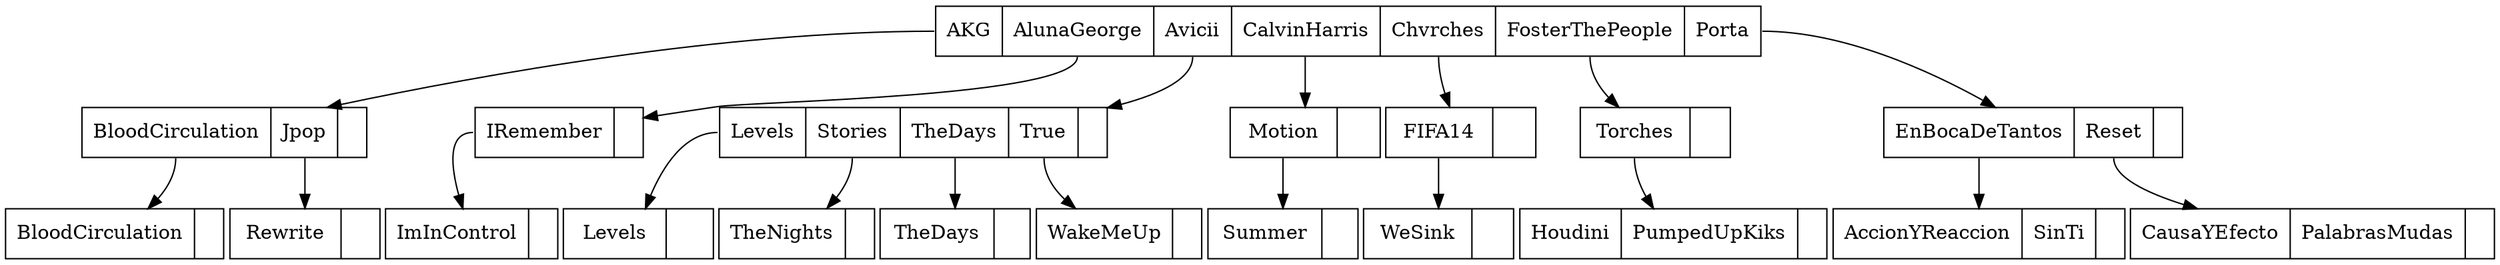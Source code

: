 digraph btk {
	nodesep=.05;
	rankdir=TB;
	node [shape=record,width=1.5,height=.5];
	node0[label="<AKG>AKG | <AlunaGeorge>AlunaGeorge | <Avicii>Avicii | <CalvinHarris>CalvinHarris | <Chvrches>Chvrches | <FosterThePeople>FosterThePeople | <Porta>Porta"]
	ndAKG[label="<BloodCirculation>BloodCirculation | <Jpop>Jpop | "]

	node0:AKG -> ndAKG;
	ndBloodCirculation[label="<BloodCirculation>BloodCirculation | "]

	ndAKG:BloodCirculation -> ndBloodCirculation;
	ndJpop[label="<Rewrite>Rewrite | "]

	ndAKG:Jpop -> ndJpop;
	ndAlunaGeorge[label="<IRemember>IRemember | "]

	node0:AlunaGeorge -> ndAlunaGeorge;
	ndIRemember[label="<ImInControl>ImInControl | "]

	ndAlunaGeorge:IRemember -> ndIRemember;
	ndAvicii[label="<Levels>Levels | <Stories>Stories | <TheDays>TheDays | <True>True | "]

	node0:Avicii -> ndAvicii;
	ndLevels[label="<Levels>Levels | "]

	ndAvicii:Levels -> ndLevels;
	ndStories[label="<TheNights>TheNights | "]

	ndAvicii:Stories -> ndStories;
	ndTheDays[label="<TheDays>TheDays | "]

	ndAvicii:TheDays -> ndTheDays;
	ndTrue[label="<WakeMeUp>WakeMeUp | "]

	ndAvicii:True -> ndTrue;
	ndCalvinHarris[label="<Motion>Motion | "]

	node0:CalvinHarris -> ndCalvinHarris;
	ndMotion[label="<Summer>Summer | "]

	ndCalvinHarris:Motion -> ndMotion;
	ndChvrches[label="<FIFA14>FIFA14 | "]

	node0:Chvrches -> ndChvrches;
	ndFIFA14[label="<WeSink>WeSink | "]

	ndChvrches:FIFA14 -> ndFIFA14;
	ndFosterThePeople[label="<Torches>Torches | "]

	node0:FosterThePeople -> ndFosterThePeople;
	ndTorches[label="<Houdini>Houdini | <PumpedUpKiks>PumpedUpKiks | "]

	ndFosterThePeople:Torches -> ndTorches;
	ndPorta[label="<EnBocaDeTantos>EnBocaDeTantos | <Reset>Reset | "]

	node0:Porta -> ndPorta;
	ndEnBocaDeTantos[label="<AccionYReaccion>AccionYReaccion | <SinTi>SinTi | "]

	ndPorta:EnBocaDeTantos -> ndEnBocaDeTantos;
	ndReset[label="<CausaYEfecto>CausaYEfecto | <PalabrasMudas>PalabrasMudas | "]

	ndPorta:Reset -> ndReset;
}